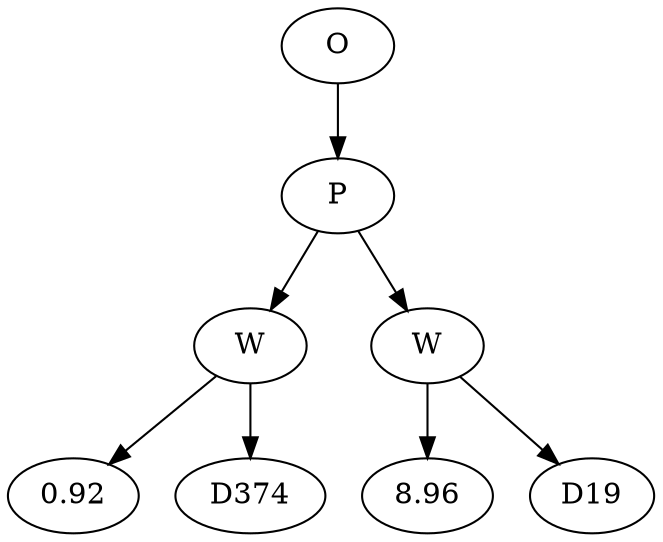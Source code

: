 // Tree
digraph {
	3006701 [label=O]
	3006702 [label=P]
	3006701 -> 3006702
	3006703 [label=W]
	3006702 -> 3006703
	3006704 [label=0.92]
	3006703 -> 3006704
	3006705 [label=D374]
	3006703 -> 3006705
	3006706 [label=W]
	3006702 -> 3006706
	3006707 [label=8.96]
	3006706 -> 3006707
	3006708 [label=D19]
	3006706 -> 3006708
}
